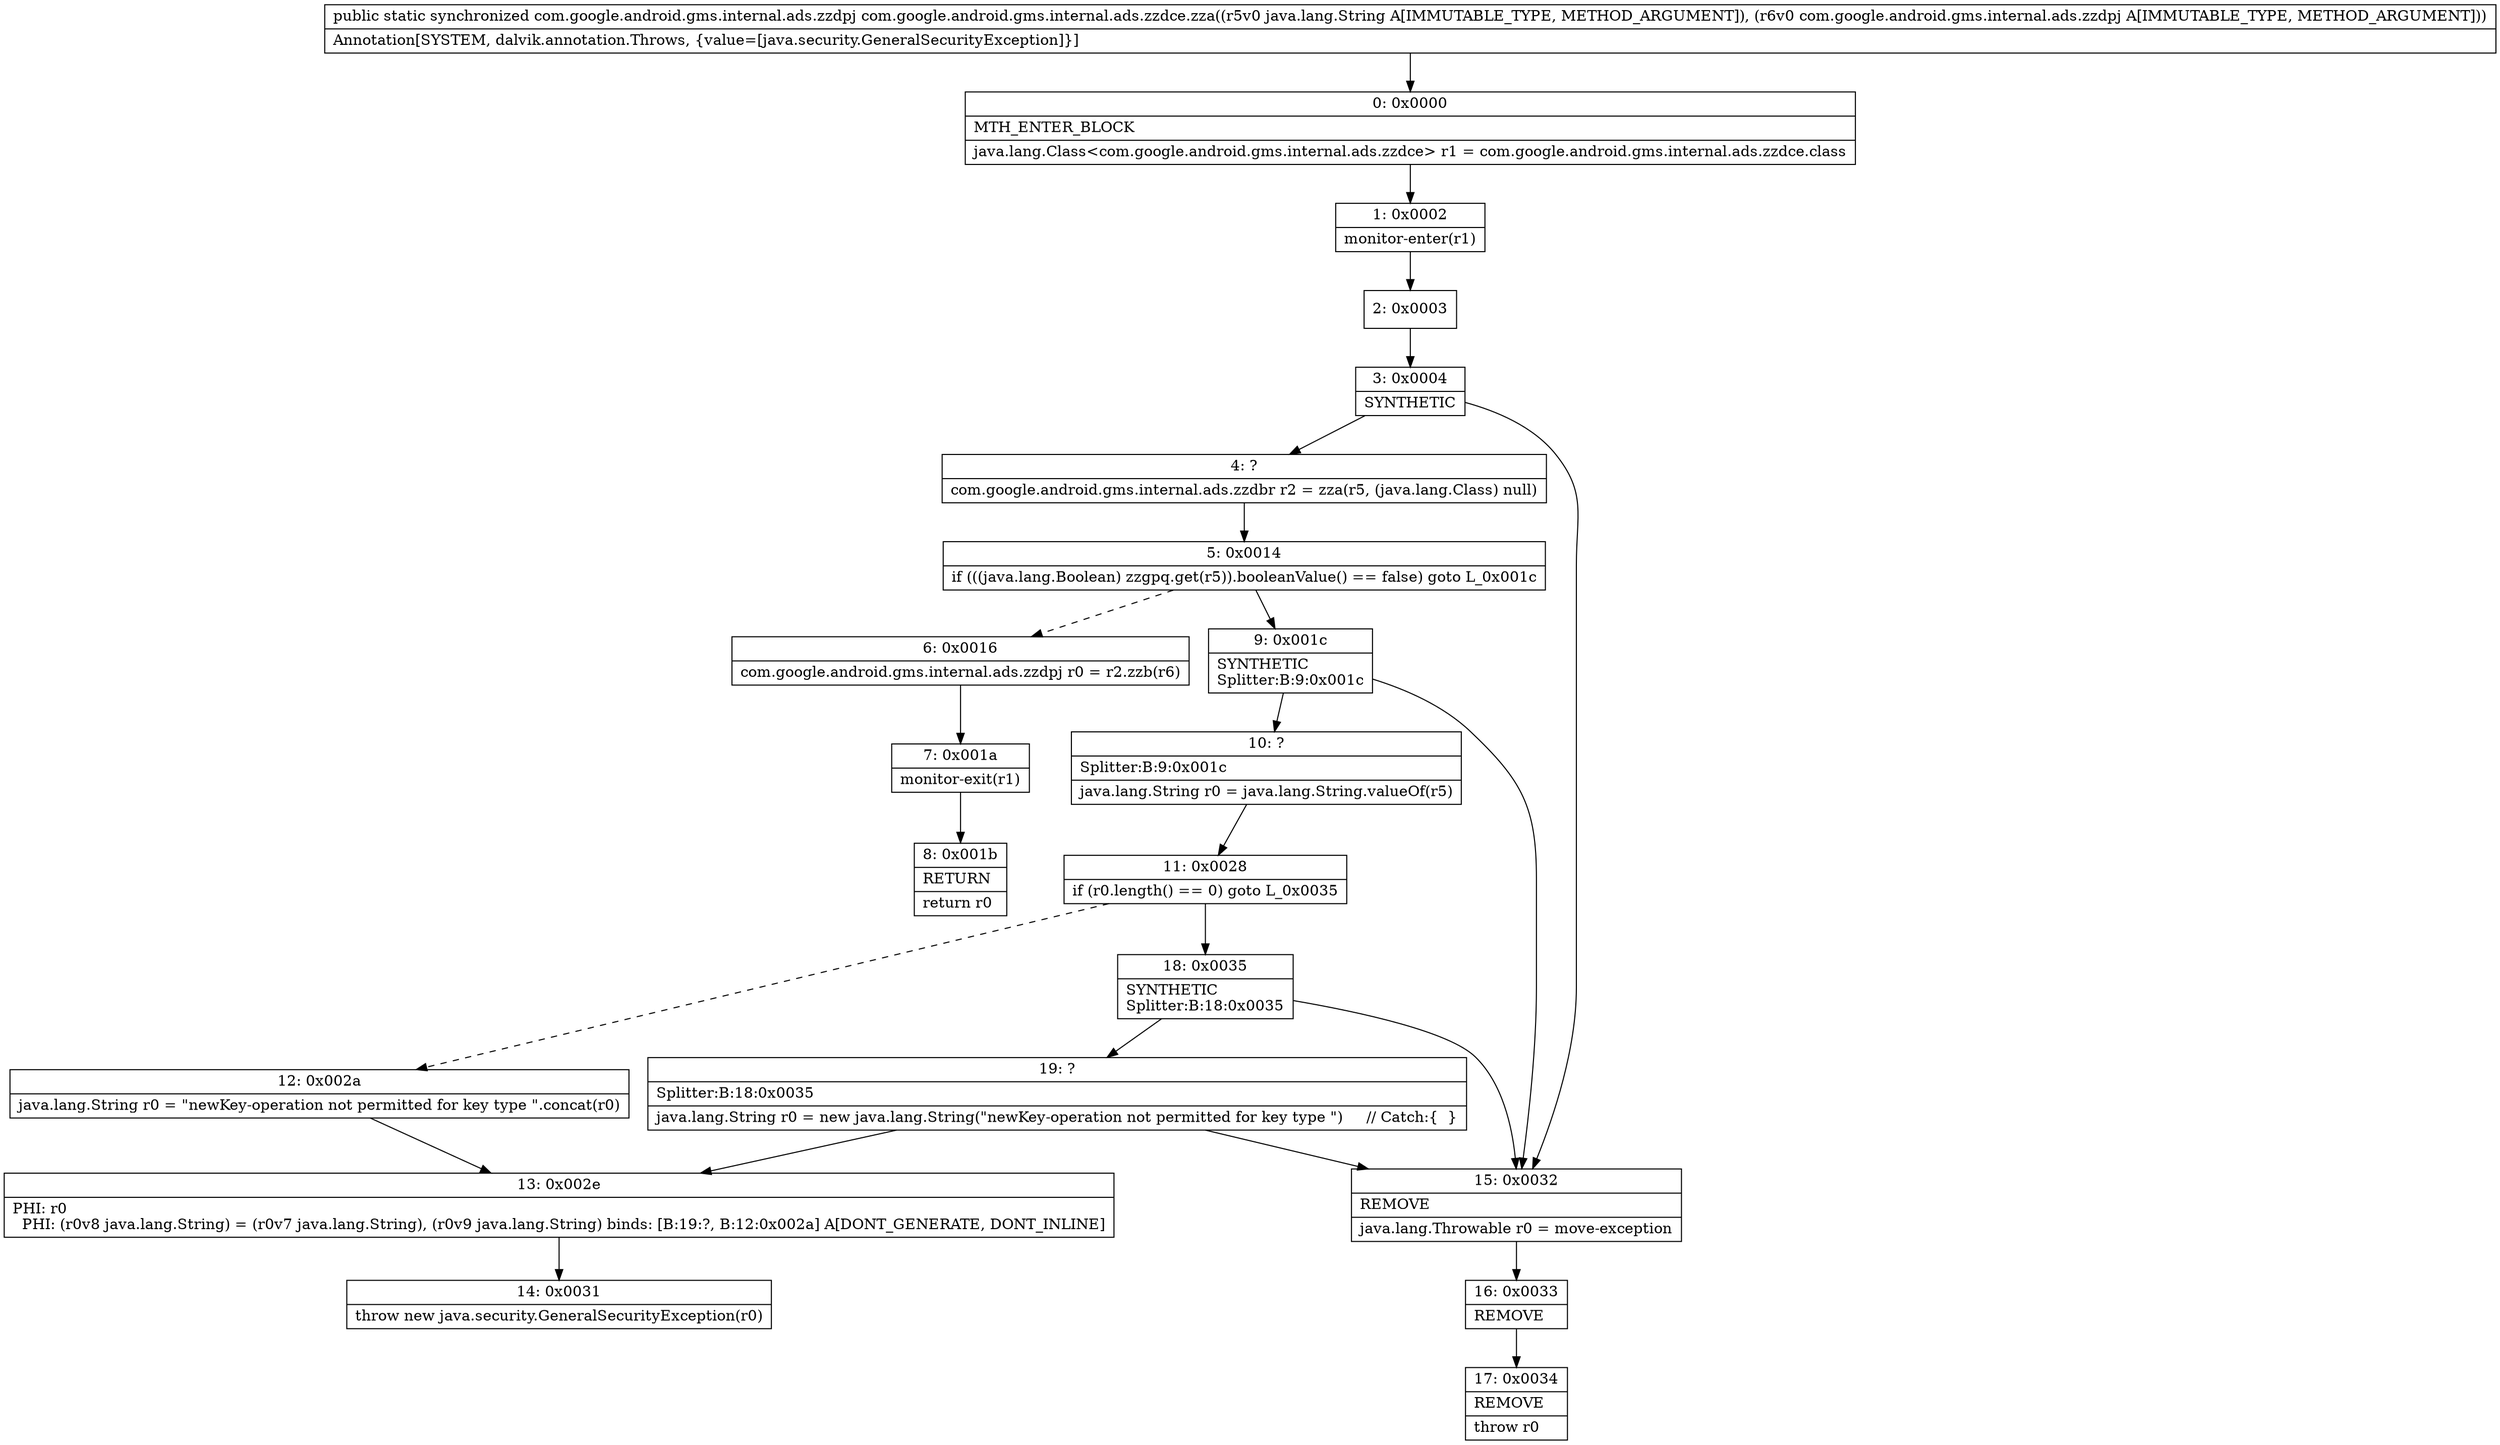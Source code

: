 digraph "CFG forcom.google.android.gms.internal.ads.zzdce.zza(Ljava\/lang\/String;Lcom\/google\/android\/gms\/internal\/ads\/zzdpj;)Lcom\/google\/android\/gms\/internal\/ads\/zzdpj;" {
Node_0 [shape=record,label="{0\:\ 0x0000|MTH_ENTER_BLOCK\l|java.lang.Class\<com.google.android.gms.internal.ads.zzdce\> r1 = com.google.android.gms.internal.ads.zzdce.class\l}"];
Node_1 [shape=record,label="{1\:\ 0x0002|monitor\-enter(r1)\l}"];
Node_2 [shape=record,label="{2\:\ 0x0003}"];
Node_3 [shape=record,label="{3\:\ 0x0004|SYNTHETIC\l}"];
Node_4 [shape=record,label="{4\:\ ?|com.google.android.gms.internal.ads.zzdbr r2 = zza(r5, (java.lang.Class) null)\l}"];
Node_5 [shape=record,label="{5\:\ 0x0014|if (((java.lang.Boolean) zzgpq.get(r5)).booleanValue() == false) goto L_0x001c\l}"];
Node_6 [shape=record,label="{6\:\ 0x0016|com.google.android.gms.internal.ads.zzdpj r0 = r2.zzb(r6)\l}"];
Node_7 [shape=record,label="{7\:\ 0x001a|monitor\-exit(r1)\l}"];
Node_8 [shape=record,label="{8\:\ 0x001b|RETURN\l|return r0\l}"];
Node_9 [shape=record,label="{9\:\ 0x001c|SYNTHETIC\lSplitter:B:9:0x001c\l}"];
Node_10 [shape=record,label="{10\:\ ?|Splitter:B:9:0x001c\l|java.lang.String r0 = java.lang.String.valueOf(r5)\l}"];
Node_11 [shape=record,label="{11\:\ 0x0028|if (r0.length() == 0) goto L_0x0035\l}"];
Node_12 [shape=record,label="{12\:\ 0x002a|java.lang.String r0 = \"newKey\-operation not permitted for key type \".concat(r0)\l}"];
Node_13 [shape=record,label="{13\:\ 0x002e|PHI: r0 \l  PHI: (r0v8 java.lang.String) = (r0v7 java.lang.String), (r0v9 java.lang.String) binds: [B:19:?, B:12:0x002a] A[DONT_GENERATE, DONT_INLINE]\l}"];
Node_14 [shape=record,label="{14\:\ 0x0031|throw new java.security.GeneralSecurityException(r0)\l}"];
Node_15 [shape=record,label="{15\:\ 0x0032|REMOVE\l|java.lang.Throwable r0 = move\-exception\l}"];
Node_16 [shape=record,label="{16\:\ 0x0033|REMOVE\l}"];
Node_17 [shape=record,label="{17\:\ 0x0034|REMOVE\l|throw r0\l}"];
Node_18 [shape=record,label="{18\:\ 0x0035|SYNTHETIC\lSplitter:B:18:0x0035\l}"];
Node_19 [shape=record,label="{19\:\ ?|Splitter:B:18:0x0035\l|java.lang.String r0 = new java.lang.String(\"newKey\-operation not permitted for key type \")     \/\/ Catch:\{  \}\l}"];
MethodNode[shape=record,label="{public static synchronized com.google.android.gms.internal.ads.zzdpj com.google.android.gms.internal.ads.zzdce.zza((r5v0 java.lang.String A[IMMUTABLE_TYPE, METHOD_ARGUMENT]), (r6v0 com.google.android.gms.internal.ads.zzdpj A[IMMUTABLE_TYPE, METHOD_ARGUMENT]))  | Annotation[SYSTEM, dalvik.annotation.Throws, \{value=[java.security.GeneralSecurityException]\}]\l}"];
MethodNode -> Node_0;
Node_0 -> Node_1;
Node_1 -> Node_2;
Node_2 -> Node_3;
Node_3 -> Node_4;
Node_3 -> Node_15;
Node_4 -> Node_5;
Node_5 -> Node_6[style=dashed];
Node_5 -> Node_9;
Node_6 -> Node_7;
Node_7 -> Node_8;
Node_9 -> Node_10;
Node_9 -> Node_15;
Node_10 -> Node_11;
Node_11 -> Node_12[style=dashed];
Node_11 -> Node_18;
Node_12 -> Node_13;
Node_13 -> Node_14;
Node_15 -> Node_16;
Node_16 -> Node_17;
Node_18 -> Node_19;
Node_18 -> Node_15;
Node_19 -> Node_15;
Node_19 -> Node_13;
}


